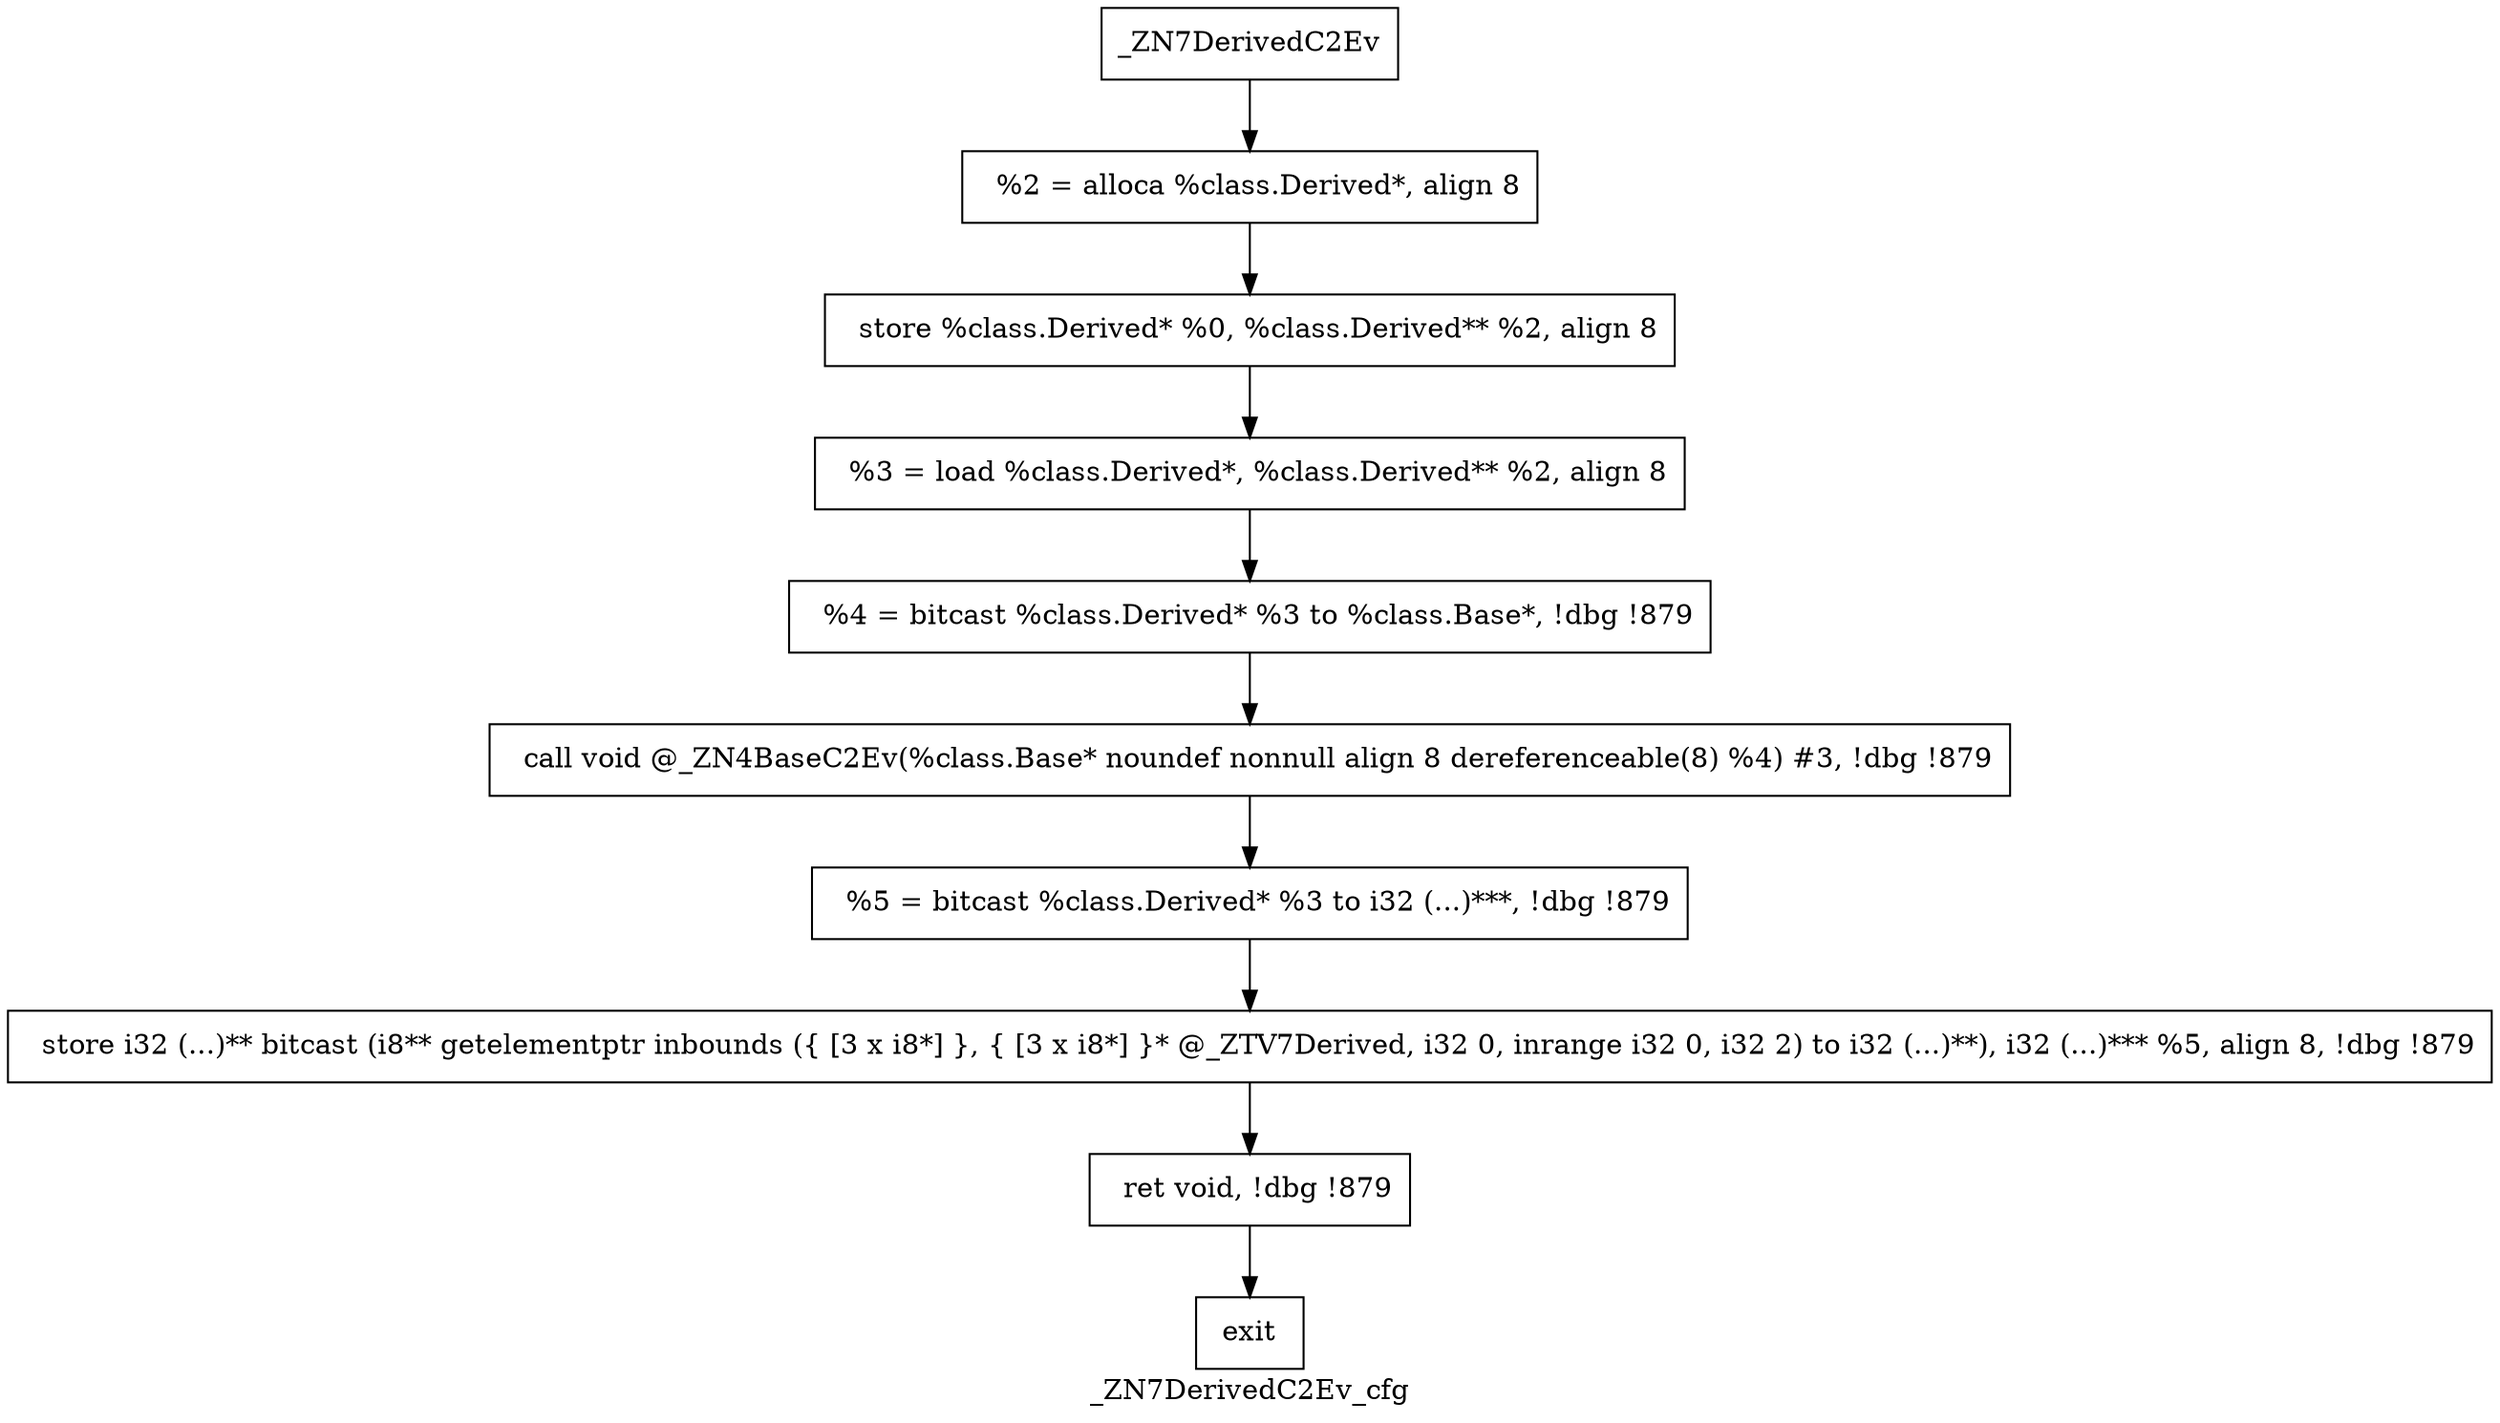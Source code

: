 digraph "_ZN7DerivedC2Ev_cfg"{
	label="_ZN7DerivedC2Ev_cfg";


	// Define the nodes
	N1 [shape=rectangle, color=black,label="_ZN7DerivedC2Ev"];
	N2 [shape=rectangle, color=black,label="exit"];
	N3 [shape=rectangle, color=black,label="  %2 = alloca %class.Derived*, align 8"];
	N4 [shape=rectangle, color=black,label="  store %class.Derived* %0, %class.Derived** %2, align 8"];
	N5 [shape=rectangle, color=black,label="  %3 = load %class.Derived*, %class.Derived** %2, align 8"];
	N6 [shape=rectangle, color=black,label="  %4 = bitcast %class.Derived* %3 to %class.Base*, !dbg !879"];
	N7 [shape=rectangle, color=black,label="  call void @_ZN4BaseC2Ev(%class.Base* noundef nonnull align 8 dereferenceable(8) %4) #3, !dbg !879"];
	N8 [shape=rectangle, color=black,label="  %5 = bitcast %class.Derived* %3 to i32 (...)***, !dbg !879"];
	N9 [shape=rectangle, color=black,label="  store i32 (...)** bitcast (i8** getelementptr inbounds ({ [3 x i8*] }, { [3 x i8*] }* @_ZTV7Derived, i32 0, inrange i32 0, i32 2) to i32 (...)**), i32 (...)*** %5, align 8, !dbg !879"];
	N10 [shape=rectangle, color=black,label="  ret void, !dbg !879"];


	// Define the edges
	N1 -> N3[color=black,label=""];
	N3 -> N4[color=black,label=""];
	N4 -> N5[color=black,label=""];
	N5 -> N6[color=black,label=""];
	N6 -> N7[color=black,label=""];
	N7 -> N8[color=black,label=""];
	N8 -> N9[color=black,label=""];
	N9 -> N10[color=black,label=""];
	N10 -> N2[color=black,label=""];
}
